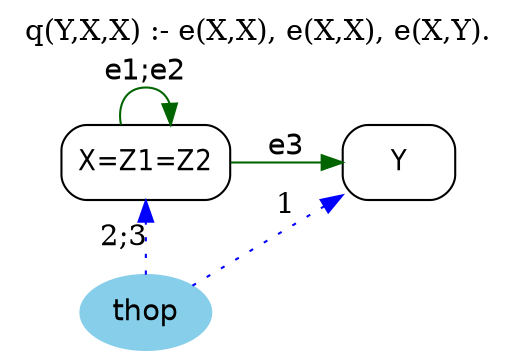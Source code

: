 digraph G {
	graph [bb="0,0,221,164",
		label="q(Y,X,X) :- e(X,X), e(X,X), e(X,Y).",
		labelloc=t,
		lheight=0.21,
		lp="110.5,152.5",
		lwidth=2.85,
		rankdir=LR
	];
	node [label="\N"];
	X	 [fontname="Helvetica-Narrow",
		height=0.5,
		label="X=Z1=Z2",
		pos="57.5,90",
		shape=box,
		style=rounded,
		width=1.0417];
	X -> X	 [color=darkgreen,
		fontname=helvetica,
		label="e1;e2",
		lp="57.5,133.5",
		pos="e,68.716,108.15 46.284,108.15 44.558,117.54 48.297,126 57.5,126 63.108,126 66.687,122.86 68.237,118.28"];
	Y	 [fontname="Helvetica-Narrow",
		height=0.5,
		pos="174,90",
		shape=box,
		style=rounded,
		width=0.75];
	X -> Y	 [color=darkgreen,
		fontname=helvetica,
		label=e3,
		lp="121,97.5",
		pos="e,146.91,90 95.003,90 108.33,90 123.33,90 136.65,90"];
	thop	 [color=skyblue,
		fillcolor=skyblue,
		fontname=helvetica,
		height=0.5,
		pos="57.5,18",
		shape=oval,
		style="filled,rounded",
		width=0.79437];
	thop -> X	 [color=blue,
		constraint=false,
		label="2;3",
		lp="47,54",
		pos="e,57.5,71.587 57.5,36.169 57.5,43.869 57.5,53.026 57.5,61.583",
		style=dotted];
	thop -> Y	 [color=blue,
		constraint=false,
		label=1,
		lp="121,67.5",
		pos="e,146.65,73.095 78.06,30.706 94.6,40.929 118.25,55.543 137.92,67.705",
		style=dotted];
}
